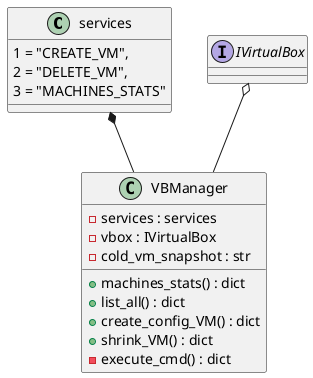 @startuml

class services {
    1 = "CREATE_VM",
    2 = "DELETE_VM",
    3 = "MACHINES_STATS"
}
interface IVirtualBox

class VBManager {
-services : services
-vbox : IVirtualBox
-cold_vm_snapshot : str
+machines_stats() : dict
+list_all() : dict
+create_config_VM() : dict
+shrink_VM() : dict
-execute_cmd() : dict
}

IVirtualBox o-- VBManager
services *-- VBManager

@enduml